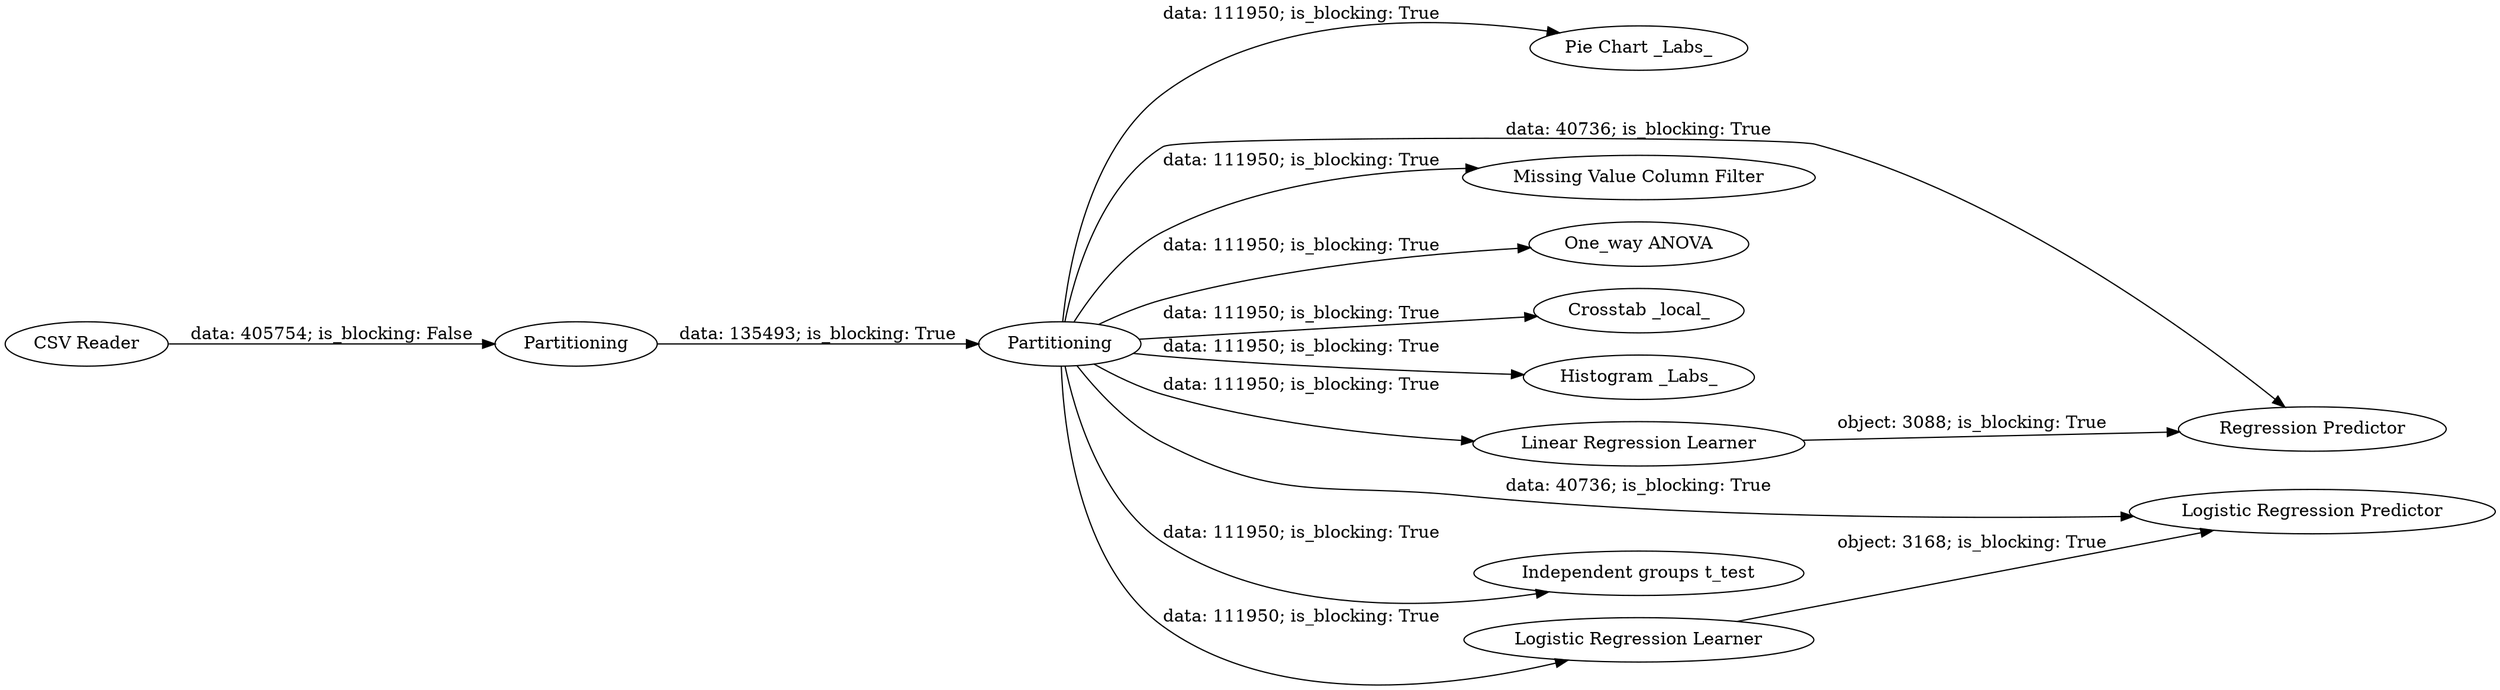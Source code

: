 digraph {
	"5225015607499832767_2" [label=Partitioning]
	"5225015607499832767_4" [label="Pie Chart _Labs_"]
	"5225015607499832767_1" [label="CSV Reader"]
	"5225015607499832767_10" [label="Regression Predictor"]
	"5225015607499832767_13" [label="Missing Value Column Filter"]
	"5225015607499832767_3" [label=Partitioning]
	"5225015607499832767_8" [label="One_way ANOVA"]
	"5225015607499832767_6" [label="Crosstab _local_"]
	"5225015607499832767_5" [label="Histogram _Labs_"]
	"5225015607499832767_11" [label="Logistic Regression Learner"]
	"5225015607499832767_9" [label="Linear Regression Learner"]
	"5225015607499832767_7" [label="Independent groups t_test"]
	"5225015607499832767_12" [label="Logistic Regression Predictor"]
	"5225015607499832767_3" -> "5225015607499832767_4" [label="data: 111950; is_blocking: True"]
	"5225015607499832767_2" -> "5225015607499832767_3" [label="data: 135493; is_blocking: True"]
	"5225015607499832767_3" -> "5225015607499832767_8" [label="data: 111950; is_blocking: True"]
	"5225015607499832767_3" -> "5225015607499832767_7" [label="data: 111950; is_blocking: True"]
	"5225015607499832767_1" -> "5225015607499832767_2" [label="data: 405754; is_blocking: False"]
	"5225015607499832767_3" -> "5225015607499832767_9" [label="data: 111950; is_blocking: True"]
	"5225015607499832767_3" -> "5225015607499832767_11" [label="data: 111950; is_blocking: True"]
	"5225015607499832767_3" -> "5225015607499832767_5" [label="data: 111950; is_blocking: True"]
	"5225015607499832767_3" -> "5225015607499832767_12" [label="data: 40736; is_blocking: True"]
	"5225015607499832767_3" -> "5225015607499832767_10" [label="data: 40736; is_blocking: True"]
	"5225015607499832767_3" -> "5225015607499832767_13" [label="data: 111950; is_blocking: True"]
	"5225015607499832767_11" -> "5225015607499832767_12" [label="object: 3168; is_blocking: True"]
	"5225015607499832767_9" -> "5225015607499832767_10" [label="object: 3088; is_blocking: True"]
	"5225015607499832767_3" -> "5225015607499832767_6" [label="data: 111950; is_blocking: True"]
	rankdir=LR
}

